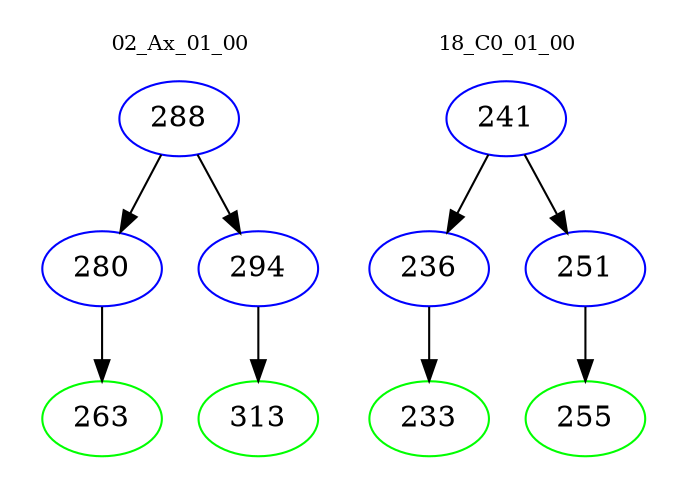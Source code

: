 digraph{
subgraph cluster_0 {
color = white
label = "02_Ax_01_00";
fontsize=10;
T0_288 [label="288", color="blue"]
T0_288 -> T0_280 [color="black"]
T0_280 [label="280", color="blue"]
T0_280 -> T0_263 [color="black"]
T0_263 [label="263", color="green"]
T0_288 -> T0_294 [color="black"]
T0_294 [label="294", color="blue"]
T0_294 -> T0_313 [color="black"]
T0_313 [label="313", color="green"]
}
subgraph cluster_1 {
color = white
label = "18_C0_01_00";
fontsize=10;
T1_241 [label="241", color="blue"]
T1_241 -> T1_236 [color="black"]
T1_236 [label="236", color="blue"]
T1_236 -> T1_233 [color="black"]
T1_233 [label="233", color="green"]
T1_241 -> T1_251 [color="black"]
T1_251 [label="251", color="blue"]
T1_251 -> T1_255 [color="black"]
T1_255 [label="255", color="green"]
}
}
